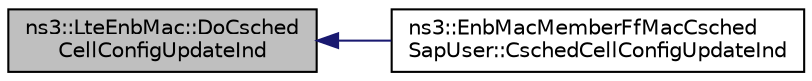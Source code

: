 digraph "ns3::LteEnbMac::DoCschedCellConfigUpdateInd"
{
  edge [fontname="Helvetica",fontsize="10",labelfontname="Helvetica",labelfontsize="10"];
  node [fontname="Helvetica",fontsize="10",shape=record];
  rankdir="LR";
  Node1 [label="ns3::LteEnbMac::DoCsched\lCellConfigUpdateInd",height=0.2,width=0.4,color="black", fillcolor="grey75", style="filled", fontcolor="black"];
  Node1 -> Node2 [dir="back",color="midnightblue",fontsize="10",style="solid"];
  Node2 [label="ns3::EnbMacMemberFfMacCsched\lSapUser::CschedCellConfigUpdateInd",height=0.2,width=0.4,color="black", fillcolor="white", style="filled",URL="$d9/dad/classns3_1_1EnbMacMemberFfMacCschedSapUser.html#ad9ac8e60bf312446e4d5614b44d623d0"];
}
